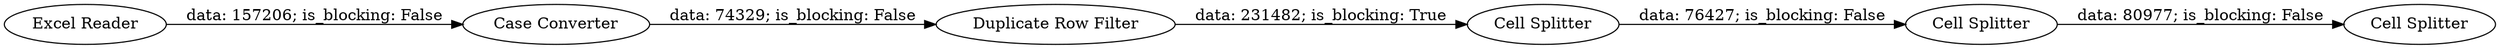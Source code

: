 digraph {
	"-8170461786331649824_1" [label="Excel Reader"]
	"-8170461786331649824_9" [label="Cell Splitter"]
	"-8170461786331649824_10" [label="Cell Splitter"]
	"-8170461786331649824_8" [label="Cell Splitter"]
	"-8170461786331649824_4" [label="Case Converter"]
	"-8170461786331649824_2" [label="Duplicate Row Filter"]
	"-8170461786331649824_2" -> "-8170461786331649824_8" [label="data: 231482; is_blocking: True"]
	"-8170461786331649824_9" -> "-8170461786331649824_10" [label="data: 80977; is_blocking: False"]
	"-8170461786331649824_4" -> "-8170461786331649824_2" [label="data: 74329; is_blocking: False"]
	"-8170461786331649824_8" -> "-8170461786331649824_9" [label="data: 76427; is_blocking: False"]
	"-8170461786331649824_1" -> "-8170461786331649824_4" [label="data: 157206; is_blocking: False"]
	rankdir=LR
}
